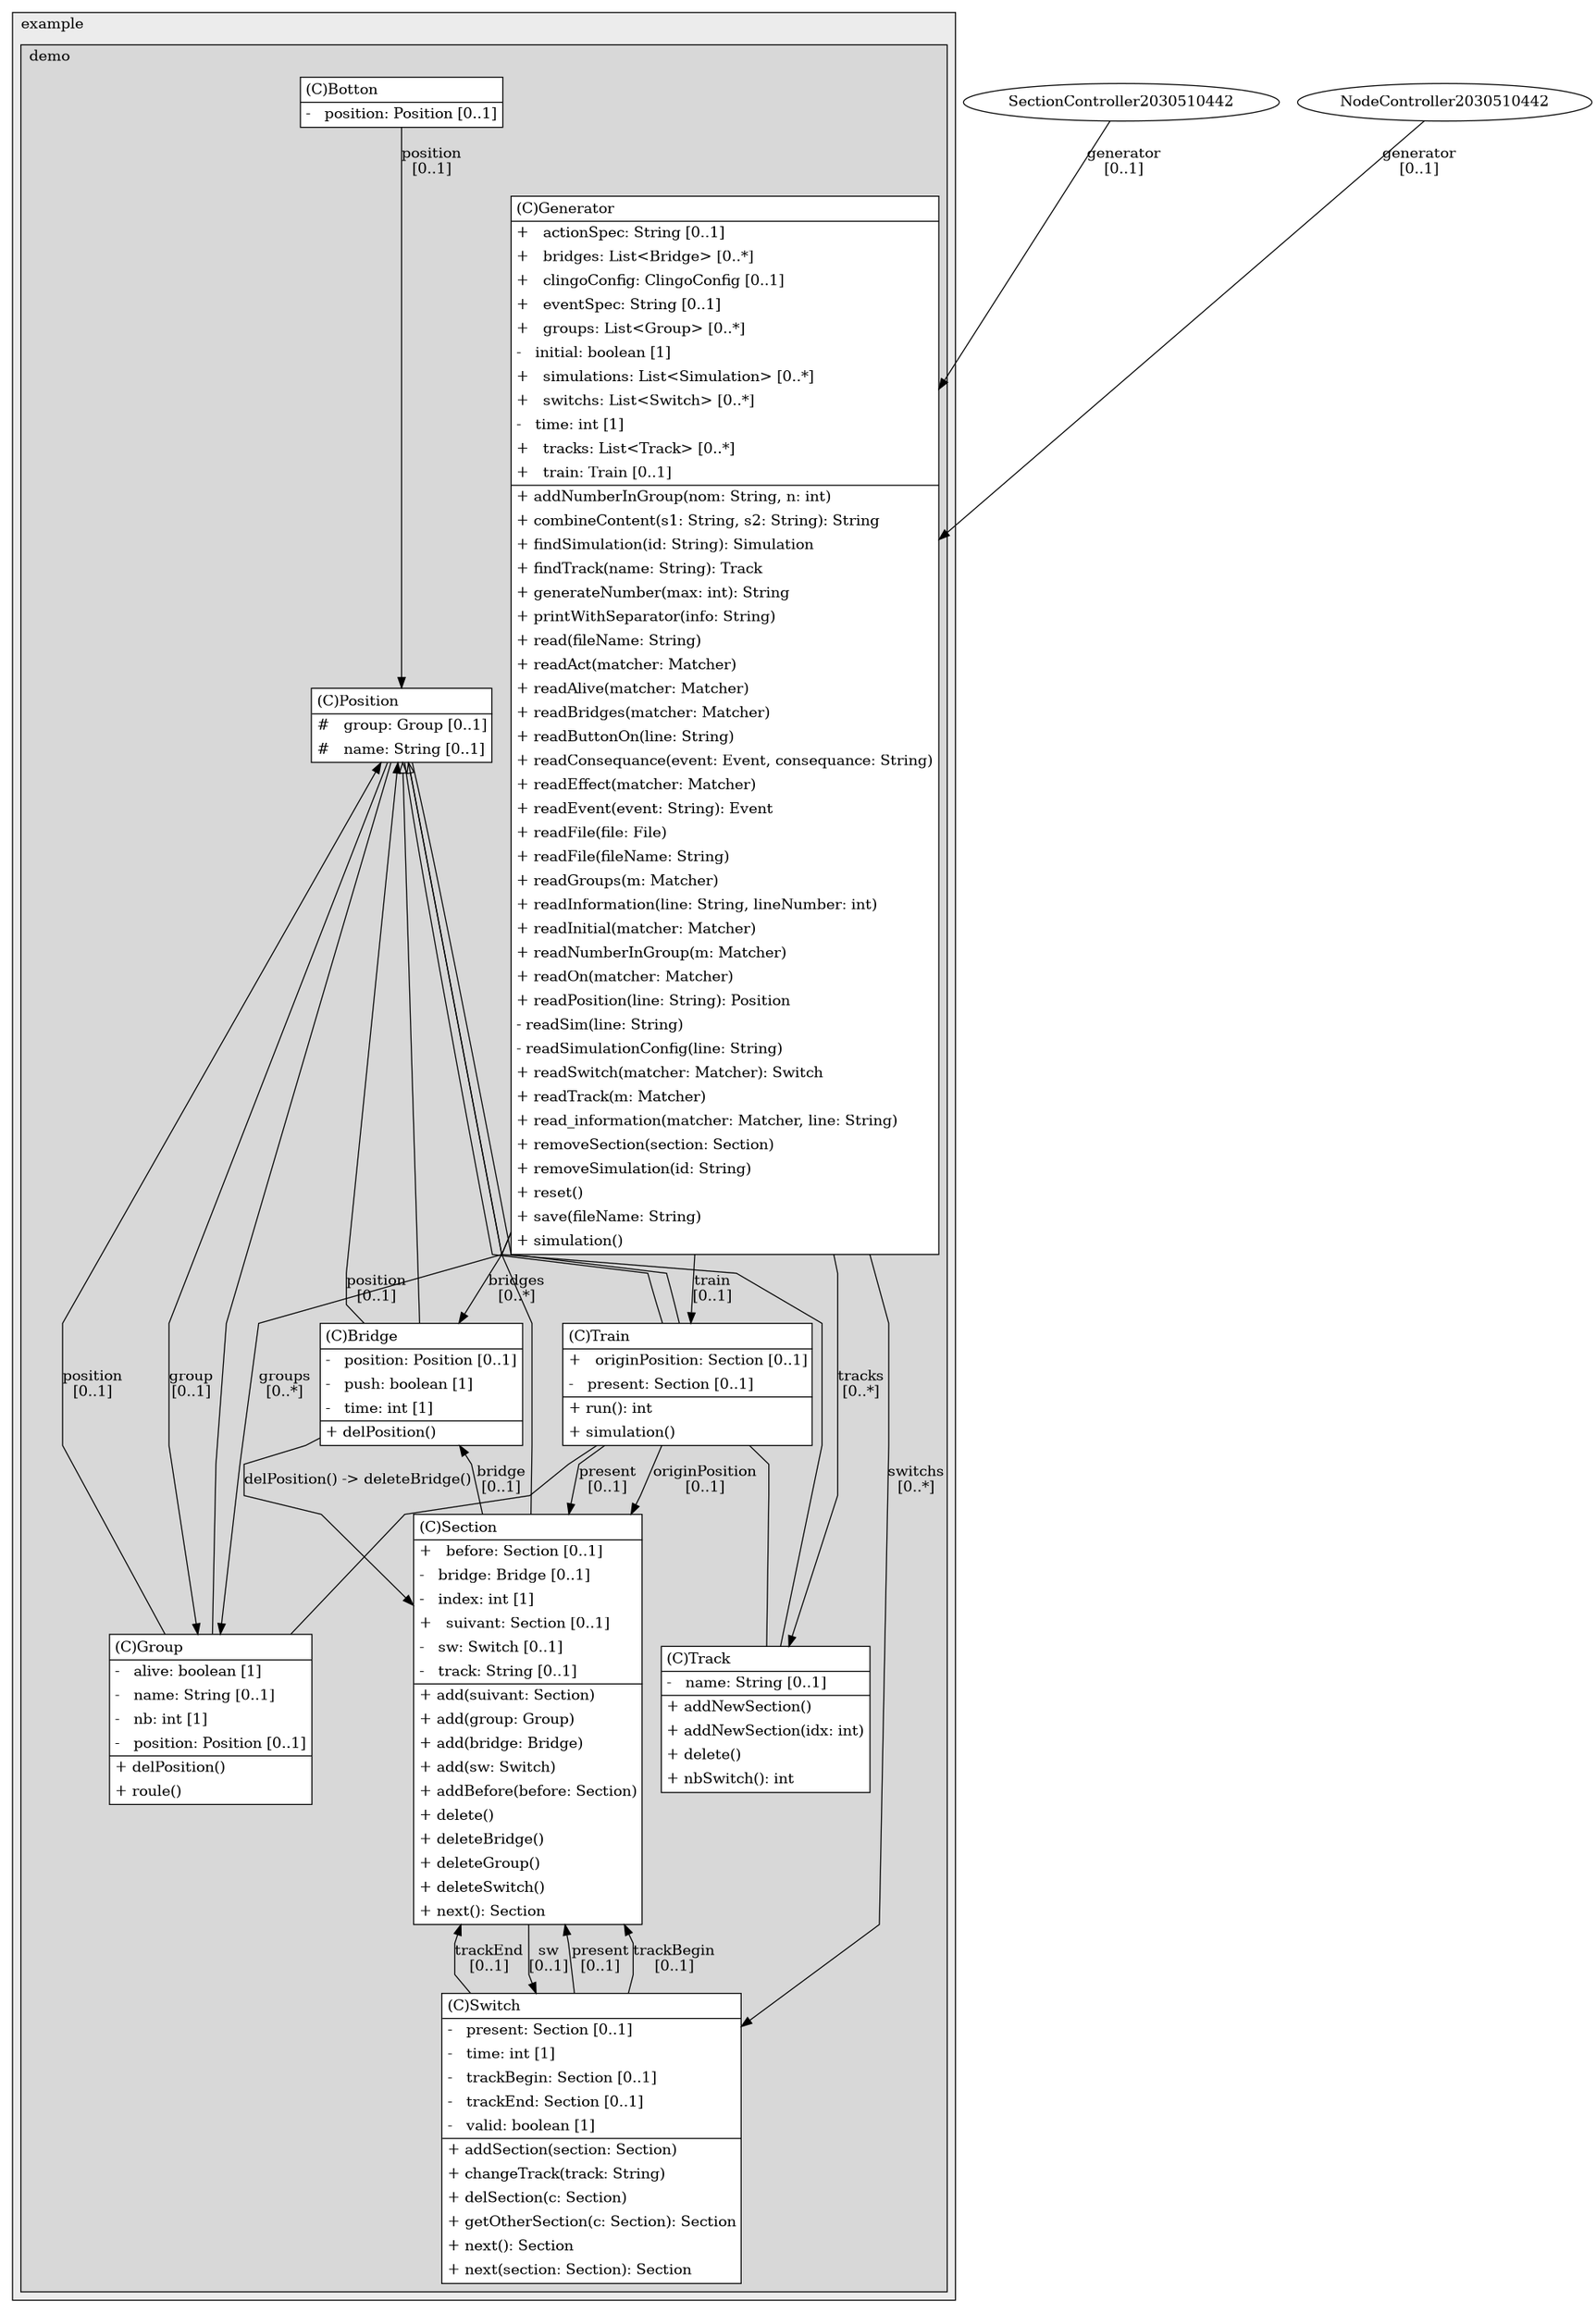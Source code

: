 @startuml

/' diagram meta data start
config=StructureConfiguration;
{
  "projectClassification": {
    "searchMode": "OpenProject", // OpenProject, AllProjects
    "includedProjects": "",
    "pathEndKeywords": "*.impl",
    "isClientPath": "",
    "isClientName": "",
    "isTestPath": "",
    "isTestName": "",
    "isMappingPath": "",
    "isMappingName": "",
    "isDataAccessPath": "",
    "isDataAccessName": "",
    "isDataStructurePath": "",
    "isDataStructureName": "",
    "isInterfaceStructuresPath": "",
    "isInterfaceStructuresName": "",
    "isEntryPointPath": "",
    "isEntryPointName": "",
    "treatFinalFieldsAsMandatory": false
  },
  "graphRestriction": {
    "classPackageExcludeFilter": "",
    "classPackageIncludeFilter": "",
    "classNameExcludeFilter": "",
    "classNameIncludeFilter": "",
    "methodNameExcludeFilter": "",
    "methodNameIncludeFilter": "",
    "removeByInheritance": "", // inheritance/annotation based filtering is done in a second step
    "removeByAnnotation": "",
    "removeByClassPackage": "", // cleanup the graph after inheritance/annotation based filtering is done
    "removeByClassName": "",
    "cutMappings": false,
    "cutEnum": true,
    "cutTests": true,
    "cutClient": true,
    "cutDataAccess": false,
    "cutInterfaceStructures": false,
    "cutDataStructures": false,
    "cutGetterAndSetter": true,
    "cutConstructors": true
  },
  "graphTraversal": {
    "forwardDepth": 6,
    "backwardDepth": 6,
    "classPackageExcludeFilter": "",
    "classPackageIncludeFilter": "",
    "classNameExcludeFilter": "",
    "classNameIncludeFilter": "",
    "methodNameExcludeFilter": "",
    "methodNameIncludeFilter": "",
    "hideMappings": false,
    "hideDataStructures": false,
    "hidePrivateMethods": true,
    "hideInterfaceCalls": true, // indirection: implementation -> interface (is hidden) -> implementation
    "onlyShowApplicationEntryPoints": false, // root node is included
    "useMethodCallsForStructureDiagram": "ForwardOnly" // ForwardOnly, BothDirections, No
  },
  "details": {
    "aggregation": "GroupByClass", // ByClass, GroupByClass, None
    "showClassGenericTypes": true,
    "showMethods": true,
    "showMethodParameterNames": true,
    "showMethodParameterTypes": true,
    "showMethodReturnType": true,
    "showPackageLevels": 2,
    "showDetailedClassStructure": true
  },
  "rootClass": "com.example.demo.model.Section",
  "extensionCallbackMethod": "" // qualified.class.name#methodName - signature: public static String method(String)
}
diagram meta data end '/



digraph g {
    rankdir="TB"
    splines=polyline
    

'nodes 
subgraph cluster_1322970774 { 
   	label=example
	labeljust=l
	fillcolor="#ececec"
	style=filled
   
   subgraph cluster_134842393 { 
   	label=demo
	labeljust=l
	fillcolor="#d8d8d8"
	style=filled
   
   Botton838661137[
	label=<<TABLE BORDER="1" CELLBORDER="0" CELLPADDING="4" CELLSPACING="0">
<TR><TD ALIGN="LEFT" >(C)Botton</TD></TR>
<HR/>
<TR><TD ALIGN="LEFT" >-   position: Position [0..1]</TD></TR>
</TABLE>>
	style=filled
	margin=0
	shape=plaintext
	fillcolor="#FFFFFF"
];

Bridge838661137[
	label=<<TABLE BORDER="1" CELLBORDER="0" CELLPADDING="4" CELLSPACING="0">
<TR><TD ALIGN="LEFT" >(C)Bridge</TD></TR>
<HR/>
<TR><TD ALIGN="LEFT" >-   position: Position [0..1]</TD></TR>
<TR><TD ALIGN="LEFT" >-   push: boolean [1]</TD></TR>
<TR><TD ALIGN="LEFT" >-   time: int [1]</TD></TR>
<HR/>
<TR><TD ALIGN="LEFT" >+ delPosition()</TD></TR>
</TABLE>>
	style=filled
	margin=0
	shape=plaintext
	fillcolor="#FFFFFF"
];

Section838661137[
	label=<<TABLE BORDER="1" CELLBORDER="0" CELLPADDING="4" CELLSPACING="0">
<TR><TD ALIGN="LEFT" >(C)Section</TD></TR>
<HR/>
<TR><TD ALIGN="LEFT" >+   before: Section [0..1]</TD></TR>
<TR><TD ALIGN="LEFT" >-   bridge: Bridge [0..1]</TD></TR>
<TR><TD ALIGN="LEFT" >-   index: int [1]</TD></TR>
<TR><TD ALIGN="LEFT" >+   suivant: Section [0..1]</TD></TR>
<TR><TD ALIGN="LEFT" >-   sw: Switch [0..1]</TD></TR>
<TR><TD ALIGN="LEFT" >-   track: String [0..1]</TD></TR>
<HR/>
<TR><TD ALIGN="LEFT" >+ add(suivant: Section)</TD></TR>
<TR><TD ALIGN="LEFT" >+ add(group: Group)</TD></TR>
<TR><TD ALIGN="LEFT" >+ add(bridge: Bridge)</TD></TR>
<TR><TD ALIGN="LEFT" >+ add(sw: Switch)</TD></TR>
<TR><TD ALIGN="LEFT" >+ addBefore(before: Section)</TD></TR>
<TR><TD ALIGN="LEFT" >+ delete()</TD></TR>
<TR><TD ALIGN="LEFT" >+ deleteBridge()</TD></TR>
<TR><TD ALIGN="LEFT" >+ deleteGroup()</TD></TR>
<TR><TD ALIGN="LEFT" >+ deleteSwitch()</TD></TR>
<TR><TD ALIGN="LEFT" >+ next(): Section</TD></TR>
</TABLE>>
	style=filled
	margin=0
	shape=plaintext
	fillcolor="#FFFFFF"
];


Generator838661137[
	label=<<TABLE BORDER="1" CELLBORDER="0" CELLPADDING="4" CELLSPACING="0">
<TR><TD ALIGN="LEFT" >(C)Generator</TD></TR>
<HR/>
<TR><TD ALIGN="LEFT" >+   actionSpec: String [0..1]</TD></TR>
<TR><TD ALIGN="LEFT" >+   bridges: List&lt;Bridge&gt; [0..*]</TD></TR>
<TR><TD ALIGN="LEFT" >+   clingoConfig: ClingoConfig [0..1]</TD></TR>
<TR><TD ALIGN="LEFT" >+   eventSpec: String [0..1]</TD></TR>
<TR><TD ALIGN="LEFT" >+   groups: List&lt;Group&gt; [0..*]</TD></TR>
<TR><TD ALIGN="LEFT" >-   initial: boolean [1]</TD></TR>
<TR><TD ALIGN="LEFT" >+   simulations: List&lt;Simulation&gt; [0..*]</TD></TR>
<TR><TD ALIGN="LEFT" >+   switchs: List&lt;Switch&gt; [0..*]</TD></TR>
<TR><TD ALIGN="LEFT" >-   time: int [1]</TD></TR>
<TR><TD ALIGN="LEFT" >+   tracks: List&lt;Track&gt; [0..*]</TD></TR>
<TR><TD ALIGN="LEFT" >+   train: Train [0..1]</TD></TR>
<HR/>
<TR><TD ALIGN="LEFT" >+ addNumberInGroup(nom: String, n: int)</TD></TR>
<TR><TD ALIGN="LEFT" >+ combineContent(s1: String, s2: String): String</TD></TR>
<TR><TD ALIGN="LEFT" >+ findSimulation(id: String): Simulation</TD></TR>
<TR><TD ALIGN="LEFT" >+ findTrack(name: String): Track</TD></TR>
<TR><TD ALIGN="LEFT" >+ generateNumber(max: int): String</TD></TR>
<TR><TD ALIGN="LEFT" >+ printWithSeparator(info: String)</TD></TR>
<TR><TD ALIGN="LEFT" >+ read(fileName: String)</TD></TR>
<TR><TD ALIGN="LEFT" >+ readAct(matcher: Matcher)</TD></TR>
<TR><TD ALIGN="LEFT" >+ readAlive(matcher: Matcher)</TD></TR>
<TR><TD ALIGN="LEFT" >+ readBridges(matcher: Matcher)</TD></TR>
<TR><TD ALIGN="LEFT" >+ readButtonOn(line: String)</TD></TR>
<TR><TD ALIGN="LEFT" >+ readConsequance(event: Event, consequance: String)</TD></TR>
<TR><TD ALIGN="LEFT" >+ readEffect(matcher: Matcher)</TD></TR>
<TR><TD ALIGN="LEFT" >+ readEvent(event: String): Event</TD></TR>
<TR><TD ALIGN="LEFT" >+ readFile(file: File)</TD></TR>
<TR><TD ALIGN="LEFT" >+ readFile(fileName: String)</TD></TR>
<TR><TD ALIGN="LEFT" >+ readGroups(m: Matcher)</TD></TR>
<TR><TD ALIGN="LEFT" >+ readInformation(line: String, lineNumber: int)</TD></TR>
<TR><TD ALIGN="LEFT" >+ readInitial(matcher: Matcher)</TD></TR>
<TR><TD ALIGN="LEFT" >+ readNumberInGroup(m: Matcher)</TD></TR>
<TR><TD ALIGN="LEFT" >+ readOn(matcher: Matcher)</TD></TR>
<TR><TD ALIGN="LEFT" >+ readPosition(line: String): Position</TD></TR>
<TR><TD ALIGN="LEFT" >- readSim(line: String)</TD></TR>
<TR><TD ALIGN="LEFT" >- readSimulationConfig(line: String)</TD></TR>
<TR><TD ALIGN="LEFT" >+ readSwitch(matcher: Matcher): Switch</TD></TR>
<TR><TD ALIGN="LEFT" >+ readTrack(m: Matcher)</TD></TR>
<TR><TD ALIGN="LEFT" >+ read_information(matcher: Matcher, line: String)</TD></TR>
<TR><TD ALIGN="LEFT" >+ removeSection(section: Section)</TD></TR>
<TR><TD ALIGN="LEFT" >+ removeSimulation(id: String)</TD></TR>
<TR><TD ALIGN="LEFT" >+ reset()</TD></TR>
<TR><TD ALIGN="LEFT" >+ save(fileName: String)</TD></TR>
<TR><TD ALIGN="LEFT" >+ simulation()</TD></TR>
</TABLE>>
	style=filled
	margin=0
	shape=plaintext
	fillcolor="#FFFFFF"
];

Group838661137[
	label=<<TABLE BORDER="1" CELLBORDER="0" CELLPADDING="4" CELLSPACING="0">
<TR><TD ALIGN="LEFT" >(C)Group</TD></TR>
<HR/>
<TR><TD ALIGN="LEFT" >-   alive: boolean [1]</TD></TR>
<TR><TD ALIGN="LEFT" >-   name: String [0..1]</TD></TR>
<TR><TD ALIGN="LEFT" >-   nb: int [1]</TD></TR>
<TR><TD ALIGN="LEFT" >-   position: Position [0..1]</TD></TR>
<HR/>
<TR><TD ALIGN="LEFT" >+ delPosition()</TD></TR>
<TR><TD ALIGN="LEFT" >+ roule()</TD></TR>
</TABLE>>
	style=filled
	margin=0
	shape=plaintext
	fillcolor="#FFFFFF"
];

Position838661137[
	label=<<TABLE BORDER="1" CELLBORDER="0" CELLPADDING="4" CELLSPACING="0">
<TR><TD ALIGN="LEFT" >(C)Position</TD></TR>
<HR/>
<TR><TD ALIGN="LEFT" >#   group: Group [0..1]</TD></TR>
<TR><TD ALIGN="LEFT" >#   name: String [0..1]</TD></TR>
</TABLE>>
	style=filled
	margin=0
	shape=plaintext
	fillcolor="#FFFFFF"
];

Switch838661137[
	label=<<TABLE BORDER="1" CELLBORDER="0" CELLPADDING="4" CELLSPACING="0">
<TR><TD ALIGN="LEFT" >(C)Switch</TD></TR>
<HR/>
<TR><TD ALIGN="LEFT" >-   present: Section [0..1]</TD></TR>
<TR><TD ALIGN="LEFT" >-   time: int [1]</TD></TR>
<TR><TD ALIGN="LEFT" >-   trackBegin: Section [0..1]</TD></TR>
<TR><TD ALIGN="LEFT" >-   trackEnd: Section [0..1]</TD></TR>
<TR><TD ALIGN="LEFT" >-   valid: boolean [1]</TD></TR>
<HR/>
<TR><TD ALIGN="LEFT" >+ addSection(section: Section)</TD></TR>
<TR><TD ALIGN="LEFT" >+ changeTrack(track: String)</TD></TR>
<TR><TD ALIGN="LEFT" >+ delSection(c: Section)</TD></TR>
<TR><TD ALIGN="LEFT" >+ getOtherSection(c: Section): Section</TD></TR>
<TR><TD ALIGN="LEFT" >+ next(): Section</TD></TR>
<TR><TD ALIGN="LEFT" >+ next(section: Section): Section</TD></TR>
</TABLE>>
	style=filled
	margin=0
	shape=plaintext
	fillcolor="#FFFFFF"
];

Track838661137[
	label=<<TABLE BORDER="1" CELLBORDER="0" CELLPADDING="4" CELLSPACING="0">
<TR><TD ALIGN="LEFT" >(C)Track</TD></TR>
<HR/>
<TR><TD ALIGN="LEFT" >-   name: String [0..1]</TD></TR>
<HR/>
<TR><TD ALIGN="LEFT" >+ addNewSection()</TD></TR>
<TR><TD ALIGN="LEFT" >+ addNewSection(idx: int)</TD></TR>
<TR><TD ALIGN="LEFT" >+ delete()</TD></TR>
<TR><TD ALIGN="LEFT" >+ nbSwitch(): int</TD></TR>
</TABLE>>
	style=filled
	margin=0
	shape=plaintext
	fillcolor="#FFFFFF"
];

Train838661137[
	label=<<TABLE BORDER="1" CELLBORDER="0" CELLPADDING="4" CELLSPACING="0">
<TR><TD ALIGN="LEFT" >(C)Train</TD></TR>
<HR/>
<TR><TD ALIGN="LEFT" >+   originPosition: Section [0..1]</TD></TR>
<TR><TD ALIGN="LEFT" >-   present: Section [0..1]</TD></TR>
<HR/>
<TR><TD ALIGN="LEFT" >+ run(): int</TD></TR>
<TR><TD ALIGN="LEFT" >+ simulation()</TD></TR>
</TABLE>>
	style=filled
	margin=0
	shape=plaintext
	fillcolor="#FFFFFF"
];
} 
} 

'edges    
Botton838661137 -> Position838661137[label="position
[0..1]"];
Bridge838661137 -> Section838661137[label="delPosition() -> deleteBridge()"];
Bridge838661137 -> Position838661137[label="position
[0..1]"];
Section838661137 -> Bridge838661137[label="bridge
[0..1]"];
Section838661137 -> Switch838661137[label="sw
[0..1]"];
SectionController2030510442 -> Generator838661137[label="generator
[0..1]"];
Generator838661137 -> Bridge838661137[label="bridges
[0..*]"];
Generator838661137 -> Group838661137[label="groups
[0..*]"];
Generator838661137 -> Switch838661137[label="switchs
[0..*]"];
Generator838661137 -> Track838661137[label="tracks
[0..*]"];
Generator838661137 -> Train838661137[label="train
[0..1]"];
Group838661137 -> Position838661137[label="position
[0..1]"];
NodeController2030510442 -> Generator838661137[label="generator
[0..1]"];
Position838661137 -> Bridge838661137[arrowhead=none, arrowtail=empty, dir=both];
Position838661137 -> Section838661137[arrowhead=none, arrowtail=empty, dir=both];
Position838661137 -> Group838661137[arrowhead=none];
Position838661137 -> Group838661137[label="group
[0..1]"];
Position838661137 -> Track838661137[arrowhead=none];
Position838661137 -> Train838661137[arrowhead=none];
Switch838661137 -> Section838661137[label="present
[0..1]"];
Switch838661137 -> Section838661137[label="trackBegin
[0..1]"];
Switch838661137 -> Section838661137[label="trackEnd
[0..1]"];
Train838661137 -> Section838661137[label="originPosition
[0..1]"];
Train838661137 -> Section838661137[label="present
[0..1]"];
Train838661137 -> Group838661137[arrowhead=none];
Train838661137 -> Position838661137[arrowhead=none];
Train838661137 -> Track838661137[arrowhead=none];
    
}
@enduml